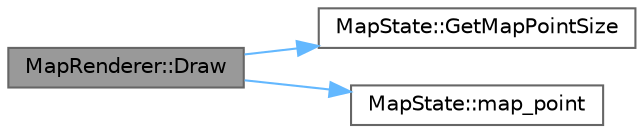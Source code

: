 digraph "MapRenderer::Draw"
{
 // LATEX_PDF_SIZE
  bgcolor="transparent";
  edge [fontname=Helvetica,fontsize=10,labelfontname=Helvetica,labelfontsize=10];
  node [fontname=Helvetica,fontsize=10,shape=box,height=0.2,width=0.4];
  rankdir="LR";
  Node1 [id="Node000001",label="MapRenderer::Draw",height=0.2,width=0.4,color="gray40", fillcolor="grey60", style="filled", fontcolor="black",tooltip="マップの描画を行う．"];
  Node1 -> Node2 [id="edge1_Node000001_Node000002",color="steelblue1",style="solid",tooltip=" "];
  Node2 [id="Node000002",label="MapState::GetMapPointSize",height=0.2,width=0.4,color="grey40", fillcolor="white", style="filled",URL="$class_map_state.html#af1cbbeb3eb577b1c3530a43c57028dec",tooltip="脚設置可能点の総数を返す．"];
  Node1 -> Node3 [id="edge2_Node000001_Node000003",color="steelblue1",style="solid",tooltip=" "];
  Node3 [id="Node000003",label="MapState::map_point",height=0.2,width=0.4,color="grey40", fillcolor="white", style="filled",URL="$class_map_state.html#ab67d37b4967ad2d36f36c87c68d9bacd",tooltip="脚設置可能点の座標を返す．"];
}
